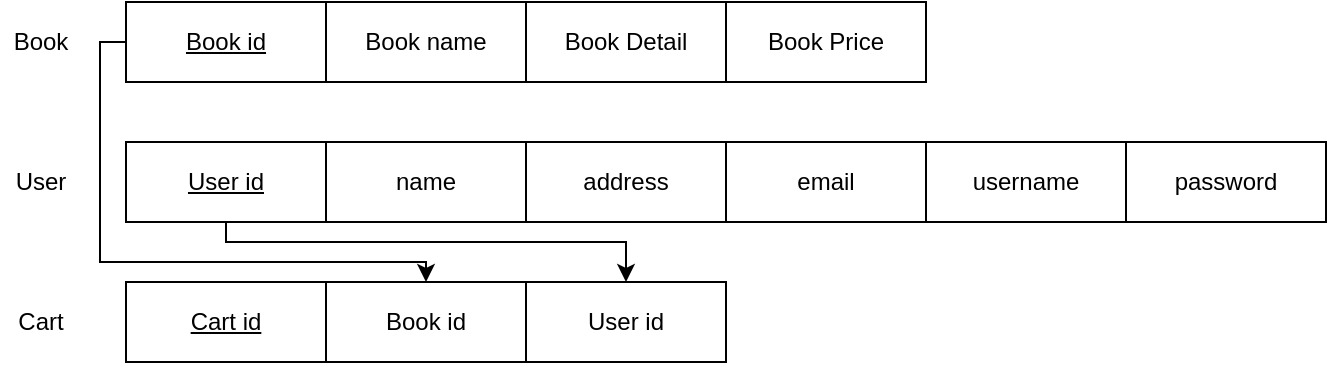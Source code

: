 <mxfile version="13.7.3" type="github">
  <diagram id="z3sY171VvKgvxx6rn5zB" name="Page-1">
    <mxGraphModel dx="1209" dy="667" grid="1" gridSize="10" guides="1" tooltips="1" connect="1" arrows="1" fold="1" page="1" pageScale="1" pageWidth="850" pageHeight="1100" math="0" shadow="0">
      <root>
        <mxCell id="0" />
        <mxCell id="1" parent="0" />
        <mxCell id="Qwm-p3l3pJJPY104sLhy-2" value="Book name" style="whiteSpace=wrap;html=1;align=center;" parent="1" vertex="1">
          <mxGeometry x="203" y="240" width="100" height="40" as="geometry" />
        </mxCell>
        <mxCell id="Qwm-p3l3pJJPY104sLhy-3" value="Book Detail" style="whiteSpace=wrap;html=1;align=center;" parent="1" vertex="1">
          <mxGeometry x="303" y="240" width="100" height="40" as="geometry" />
        </mxCell>
        <mxCell id="Qwm-p3l3pJJPY104sLhy-4" value="Book" style="text;html=1;align=center;verticalAlign=middle;resizable=0;points=[];autosize=1;" parent="1" vertex="1">
          <mxGeometry x="40" y="250" width="40" height="20" as="geometry" />
        </mxCell>
        <mxCell id="AKtiPhdMAbzitdiQB1bb-1" style="edgeStyle=orthogonalEdgeStyle;rounded=0;orthogonalLoop=1;jettySize=auto;html=1;entryX=0.5;entryY=0;entryDx=0;entryDy=0;" edge="1" parent="1" source="Qwm-p3l3pJJPY104sLhy-5" target="Qwm-p3l3pJJPY104sLhy-15">
          <mxGeometry relative="1" as="geometry">
            <Array as="points">
              <mxPoint x="90" y="260" />
              <mxPoint x="90" y="370" />
              <mxPoint x="253" y="370" />
            </Array>
          </mxGeometry>
        </mxCell>
        <mxCell id="Qwm-p3l3pJJPY104sLhy-5" value="&lt;u&gt;Book id&lt;/u&gt;" style="whiteSpace=wrap;html=1;align=center;" parent="1" vertex="1">
          <mxGeometry x="103" y="240" width="100" height="40" as="geometry" />
        </mxCell>
        <mxCell id="Qwm-p3l3pJJPY104sLhy-6" value="Book Price" style="whiteSpace=wrap;html=1;align=center;" parent="1" vertex="1">
          <mxGeometry x="403" y="240" width="100" height="40" as="geometry" />
        </mxCell>
        <mxCell id="Qwm-p3l3pJJPY104sLhy-7" value="name" style="whiteSpace=wrap;html=1;align=center;" parent="1" vertex="1">
          <mxGeometry x="203" y="310" width="100" height="40" as="geometry" />
        </mxCell>
        <mxCell id="Qwm-p3l3pJJPY104sLhy-8" value="address" style="whiteSpace=wrap;html=1;align=center;" parent="1" vertex="1">
          <mxGeometry x="303" y="310" width="100" height="40" as="geometry" />
        </mxCell>
        <mxCell id="Qwm-p3l3pJJPY104sLhy-9" value="User" style="text;html=1;align=center;verticalAlign=middle;resizable=0;points=[];autosize=1;" parent="1" vertex="1">
          <mxGeometry x="40" y="320" width="40" height="20" as="geometry" />
        </mxCell>
        <mxCell id="AKtiPhdMAbzitdiQB1bb-2" style="edgeStyle=orthogonalEdgeStyle;rounded=0;orthogonalLoop=1;jettySize=auto;html=1;" edge="1" parent="1" source="Qwm-p3l3pJJPY104sLhy-10" target="Qwm-p3l3pJJPY104sLhy-16">
          <mxGeometry relative="1" as="geometry">
            <Array as="points">
              <mxPoint x="153" y="360" />
              <mxPoint x="353" y="360" />
            </Array>
          </mxGeometry>
        </mxCell>
        <mxCell id="Qwm-p3l3pJJPY104sLhy-10" value="&lt;u&gt;User id&lt;/u&gt;" style="whiteSpace=wrap;html=1;align=center;" parent="1" vertex="1">
          <mxGeometry x="103" y="310" width="100" height="40" as="geometry" />
        </mxCell>
        <mxCell id="Qwm-p3l3pJJPY104sLhy-11" value="email" style="whiteSpace=wrap;html=1;align=center;" parent="1" vertex="1">
          <mxGeometry x="403" y="310" width="100" height="40" as="geometry" />
        </mxCell>
        <mxCell id="Qwm-p3l3pJJPY104sLhy-12" value="password" style="whiteSpace=wrap;html=1;align=center;" parent="1" vertex="1">
          <mxGeometry x="603" y="310" width="100" height="40" as="geometry" />
        </mxCell>
        <mxCell id="Qwm-p3l3pJJPY104sLhy-13" value="username" style="whiteSpace=wrap;html=1;align=center;" parent="1" vertex="1">
          <mxGeometry x="503" y="310" width="100" height="40" as="geometry" />
        </mxCell>
        <mxCell id="Qwm-p3l3pJJPY104sLhy-15" value="Book id" style="whiteSpace=wrap;html=1;align=center;" parent="1" vertex="1">
          <mxGeometry x="203" y="380" width="100" height="40" as="geometry" />
        </mxCell>
        <mxCell id="Qwm-p3l3pJJPY104sLhy-16" value="User id" style="whiteSpace=wrap;html=1;align=center;" parent="1" vertex="1">
          <mxGeometry x="303" y="380" width="100" height="40" as="geometry" />
        </mxCell>
        <mxCell id="Qwm-p3l3pJJPY104sLhy-17" value="Cart" style="text;html=1;align=center;verticalAlign=middle;resizable=0;points=[];autosize=1;" parent="1" vertex="1">
          <mxGeometry x="40" y="390" width="40" height="20" as="geometry" />
        </mxCell>
        <mxCell id="Qwm-p3l3pJJPY104sLhy-18" value="&lt;u&gt;Cart id&lt;/u&gt;" style="whiteSpace=wrap;html=1;align=center;" parent="1" vertex="1">
          <mxGeometry x="103" y="380" width="100" height="40" as="geometry" />
        </mxCell>
      </root>
    </mxGraphModel>
  </diagram>
</mxfile>
